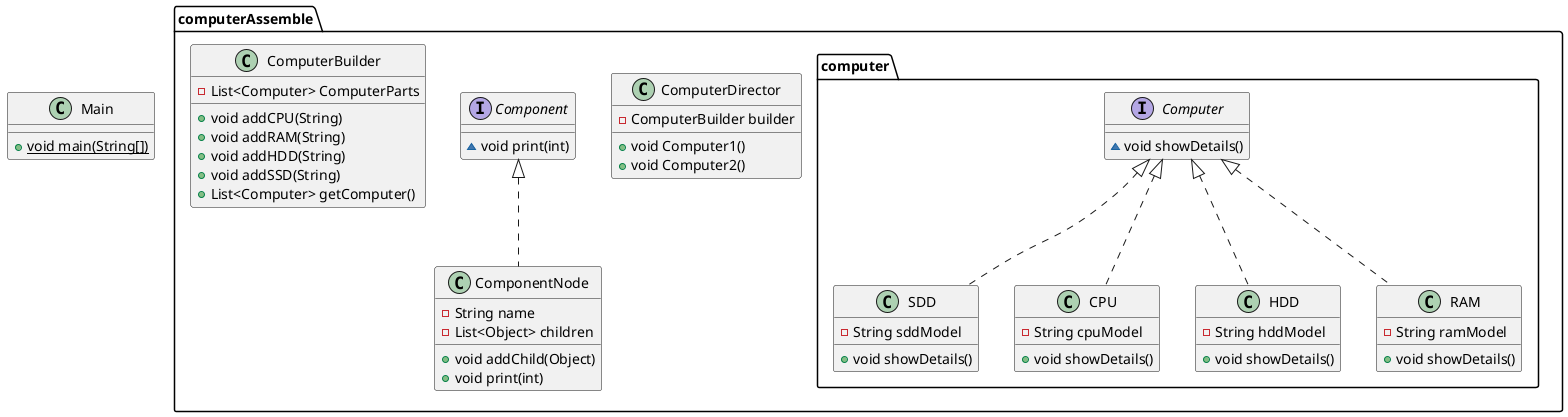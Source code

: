 @startuml
class computerAssemble.computer.SDD {
- String sddModel
+ void showDetails()
}


class computerAssemble.computer.CPU {
- String cpuModel
+ void showDetails()
}


class computerAssemble.ComputerDirector {
- ComputerBuilder builder
+ void Computer1()
+ void Computer2()
}


interface computerAssemble.Component {
~ void print(int)
}

class computerAssemble.ComponentNode {
- String name
- List<Object> children
+ void addChild(Object)
+ void print(int)
}


class computerAssemble.computer.HDD {
- String hddModel
+ void showDetails()
}


class Main {
+ {static} void main(String[])
}

class computerAssemble.ComputerBuilder {
- List<Computer> ComputerParts
+ void addCPU(String)
+ void addRAM(String)
+ void addHDD(String)
+ void addSSD(String)
+ List<Computer> getComputer()
}


interface computerAssemble.computer.Computer {
~ void showDetails()
}

class computerAssemble.computer.RAM {
- String ramModel
+ void showDetails()
}




computerAssemble.computer.Computer <|.. computerAssemble.computer.SDD
computerAssemble.computer.Computer <|.. computerAssemble.computer.CPU
computerAssemble.Component <|.. computerAssemble.ComponentNode
computerAssemble.computer.Computer <|.. computerAssemble.computer.HDD
computerAssemble.computer.Computer <|.. computerAssemble.computer.RAM
@enduml